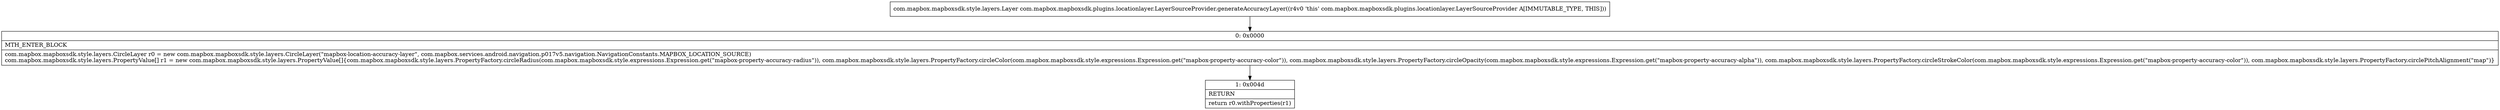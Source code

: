 digraph "CFG forcom.mapbox.mapboxsdk.plugins.locationlayer.LayerSourceProvider.generateAccuracyLayer()Lcom\/mapbox\/mapboxsdk\/style\/layers\/Layer;" {
Node_0 [shape=record,label="{0\:\ 0x0000|MTH_ENTER_BLOCK\l|com.mapbox.mapboxsdk.style.layers.CircleLayer r0 = new com.mapbox.mapboxsdk.style.layers.CircleLayer(\"mapbox\-location\-accuracy\-layer\", com.mapbox.services.android.navigation.p017v5.navigation.NavigationConstants.MAPBOX_LOCATION_SOURCE)\lcom.mapbox.mapboxsdk.style.layers.PropertyValue[] r1 = new com.mapbox.mapboxsdk.style.layers.PropertyValue[]\{com.mapbox.mapboxsdk.style.layers.PropertyFactory.circleRadius(com.mapbox.mapboxsdk.style.expressions.Expression.get(\"mapbox\-property\-accuracy\-radius\")), com.mapbox.mapboxsdk.style.layers.PropertyFactory.circleColor(com.mapbox.mapboxsdk.style.expressions.Expression.get(\"mapbox\-property\-accuracy\-color\")), com.mapbox.mapboxsdk.style.layers.PropertyFactory.circleOpacity(com.mapbox.mapboxsdk.style.expressions.Expression.get(\"mapbox\-property\-accuracy\-alpha\")), com.mapbox.mapboxsdk.style.layers.PropertyFactory.circleStrokeColor(com.mapbox.mapboxsdk.style.expressions.Expression.get(\"mapbox\-property\-accuracy\-color\")), com.mapbox.mapboxsdk.style.layers.PropertyFactory.circlePitchAlignment(\"map\")\}\l}"];
Node_1 [shape=record,label="{1\:\ 0x004d|RETURN\l|return r0.withProperties(r1)\l}"];
MethodNode[shape=record,label="{com.mapbox.mapboxsdk.style.layers.Layer com.mapbox.mapboxsdk.plugins.locationlayer.LayerSourceProvider.generateAccuracyLayer((r4v0 'this' com.mapbox.mapboxsdk.plugins.locationlayer.LayerSourceProvider A[IMMUTABLE_TYPE, THIS])) }"];
MethodNode -> Node_0;
Node_0 -> Node_1;
}

